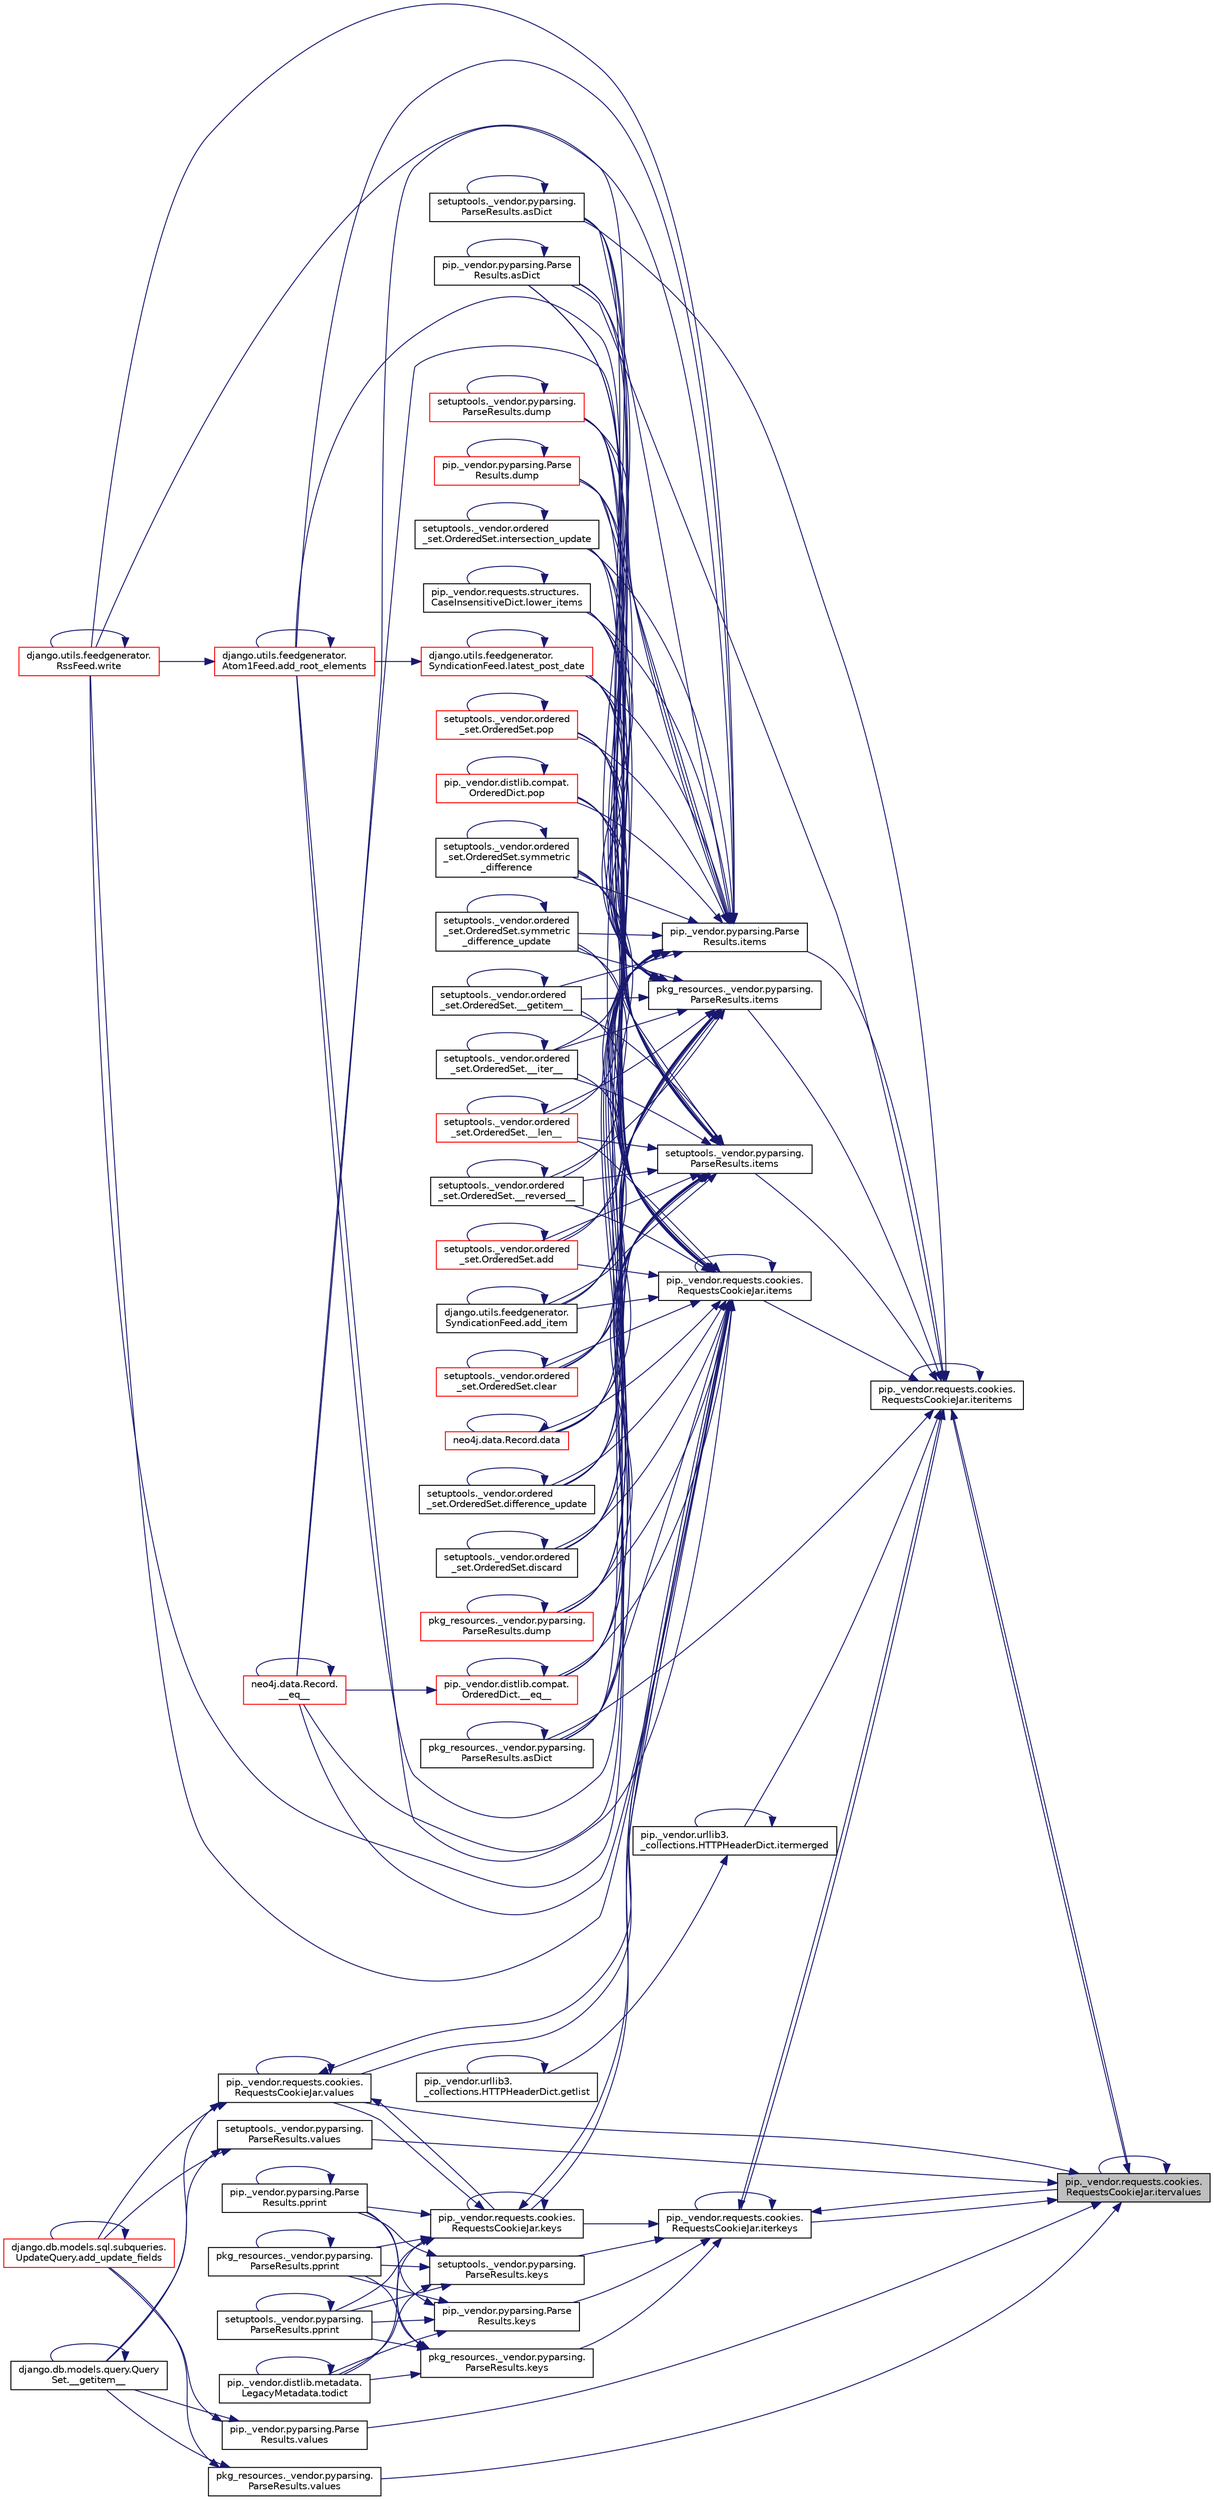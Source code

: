 digraph "pip._vendor.requests.cookies.RequestsCookieJar.itervalues"
{
 // LATEX_PDF_SIZE
  edge [fontname="Helvetica",fontsize="10",labelfontname="Helvetica",labelfontsize="10"];
  node [fontname="Helvetica",fontsize="10",shape=record];
  rankdir="RL";
  Node1 [label="pip._vendor.requests.cookies.\lRequestsCookieJar.itervalues",height=0.2,width=0.4,color="black", fillcolor="grey75", style="filled", fontcolor="black",tooltip=" "];
  Node1 -> Node2 [dir="back",color="midnightblue",fontsize="10",style="solid",fontname="Helvetica"];
  Node2 [label="pip._vendor.requests.cookies.\lRequestsCookieJar.iteritems",height=0.2,width=0.4,color="black", fillcolor="white", style="filled",URL="$d9/d08/classpip_1_1__vendor_1_1requests_1_1cookies_1_1_requests_cookie_jar.html#a4fdf3181e667a99344da4f476540ad1c",tooltip=" "];
  Node2 -> Node3 [dir="back",color="midnightblue",fontsize="10",style="solid",fontname="Helvetica"];
  Node3 [label="pip._vendor.pyparsing.Parse\lResults.asDict",height=0.2,width=0.4,color="black", fillcolor="white", style="filled",URL="$d3/d5b/classpip_1_1__vendor_1_1pyparsing_1_1_parse_results.html#a2a26c1c250002905345967e6cc0bd632",tooltip=" "];
  Node3 -> Node3 [dir="back",color="midnightblue",fontsize="10",style="solid",fontname="Helvetica"];
  Node2 -> Node4 [dir="back",color="midnightblue",fontsize="10",style="solid",fontname="Helvetica"];
  Node4 [label="pkg_resources._vendor.pyparsing.\lParseResults.asDict",height=0.2,width=0.4,color="black", fillcolor="white", style="filled",URL="$d3/d93/classpkg__resources_1_1__vendor_1_1pyparsing_1_1_parse_results.html#ab73f26af9e7cc95de6dbb0d54d7a81ba",tooltip=" "];
  Node4 -> Node4 [dir="back",color="midnightblue",fontsize="10",style="solid",fontname="Helvetica"];
  Node2 -> Node5 [dir="back",color="midnightblue",fontsize="10",style="solid",fontname="Helvetica"];
  Node5 [label="setuptools._vendor.pyparsing.\lParseResults.asDict",height=0.2,width=0.4,color="black", fillcolor="white", style="filled",URL="$df/d77/classsetuptools_1_1__vendor_1_1pyparsing_1_1_parse_results.html#aa94e10c70716802a5bd2d265bbaa2f65",tooltip=" "];
  Node5 -> Node5 [dir="back",color="midnightblue",fontsize="10",style="solid",fontname="Helvetica"];
  Node2 -> Node6 [dir="back",color="midnightblue",fontsize="10",style="solid",fontname="Helvetica"];
  Node6 [label="pip._vendor.pyparsing.Parse\lResults.items",height=0.2,width=0.4,color="black", fillcolor="white", style="filled",URL="$d3/d5b/classpip_1_1__vendor_1_1pyparsing_1_1_parse_results.html#a5e38a45b5f9f2ab7750435c9cc83e119",tooltip=" "];
  Node6 -> Node7 [dir="back",color="midnightblue",fontsize="10",style="solid",fontname="Helvetica"];
  Node7 [label="neo4j.data.Record.\l__eq__",height=0.2,width=0.4,color="red", fillcolor="white", style="filled",URL="$d8/da3/classneo4j_1_1data_1_1_record.html#a677599a593c35d675d8960d72462df9f",tooltip=" "];
  Node7 -> Node7 [dir="back",color="midnightblue",fontsize="10",style="solid",fontname="Helvetica"];
  Node6 -> Node493 [dir="back",color="midnightblue",fontsize="10",style="solid",fontname="Helvetica"];
  Node493 [label="pip._vendor.distlib.compat.\lOrderedDict.__eq__",height=0.2,width=0.4,color="red", fillcolor="white", style="filled",URL="$d8/dae/classpip_1_1__vendor_1_1distlib_1_1compat_1_1_ordered_dict.html#ae3489e81a223351378c9a41f93136439",tooltip=" "];
  Node493 -> Node7 [dir="back",color="midnightblue",fontsize="10",style="solid",fontname="Helvetica"];
  Node493 -> Node493 [dir="back",color="midnightblue",fontsize="10",style="solid",fontname="Helvetica"];
  Node6 -> Node16 [dir="back",color="midnightblue",fontsize="10",style="solid",fontname="Helvetica"];
  Node16 [label="setuptools._vendor.ordered\l_set.OrderedSet.__getitem__",height=0.2,width=0.4,color="black", fillcolor="white", style="filled",URL="$d0/d40/classsetuptools_1_1__vendor_1_1ordered__set_1_1_ordered_set.html#afa5d263824cc35374a0cf762672f68ae",tooltip=" "];
  Node16 -> Node16 [dir="back",color="midnightblue",fontsize="10",style="solid",fontname="Helvetica"];
  Node6 -> Node500 [dir="back",color="midnightblue",fontsize="10",style="solid",fontname="Helvetica"];
  Node500 [label="setuptools._vendor.ordered\l_set.OrderedSet.__iter__",height=0.2,width=0.4,color="black", fillcolor="white", style="filled",URL="$d0/d40/classsetuptools_1_1__vendor_1_1ordered__set_1_1_ordered_set.html#a3238ae7179a07f6e984b517f9ea91b33",tooltip=" "];
  Node500 -> Node500 [dir="back",color="midnightblue",fontsize="10",style="solid",fontname="Helvetica"];
  Node6 -> Node501 [dir="back",color="midnightblue",fontsize="10",style="solid",fontname="Helvetica"];
  Node501 [label="setuptools._vendor.ordered\l_set.OrderedSet.__len__",height=0.2,width=0.4,color="red", fillcolor="white", style="filled",URL="$d0/d40/classsetuptools_1_1__vendor_1_1ordered__set_1_1_ordered_set.html#a0e386977ecad62376c21292b091bdc6d",tooltip=" "];
  Node501 -> Node501 [dir="back",color="midnightblue",fontsize="10",style="solid",fontname="Helvetica"];
  Node6 -> Node503 [dir="back",color="midnightblue",fontsize="10",style="solid",fontname="Helvetica"];
  Node503 [label="setuptools._vendor.ordered\l_set.OrderedSet.__reversed__",height=0.2,width=0.4,color="black", fillcolor="white", style="filled",URL="$d0/d40/classsetuptools_1_1__vendor_1_1ordered__set_1_1_ordered_set.html#ac65bb1aa0efb9abd266b9b3b5befb95d",tooltip=" "];
  Node503 -> Node503 [dir="back",color="midnightblue",fontsize="10",style="solid",fontname="Helvetica"];
  Node6 -> Node504 [dir="back",color="midnightblue",fontsize="10",style="solid",fontname="Helvetica"];
  Node504 [label="setuptools._vendor.ordered\l_set.OrderedSet.add",height=0.2,width=0.4,color="red", fillcolor="white", style="filled",URL="$d0/d40/classsetuptools_1_1__vendor_1_1ordered__set_1_1_ordered_set.html#af53bf94a4162a3a93f25d7ccbe8bb7a2",tooltip=" "];
  Node504 -> Node504 [dir="back",color="midnightblue",fontsize="10",style="solid",fontname="Helvetica"];
  Node6 -> Node505 [dir="back",color="midnightblue",fontsize="10",style="solid",fontname="Helvetica"];
  Node505 [label="django.utils.feedgenerator.\lSyndicationFeed.add_item",height=0.2,width=0.4,color="black", fillcolor="white", style="filled",URL="$d7/dc3/classdjango_1_1utils_1_1feedgenerator_1_1_syndication_feed.html#a581b1cda4798116e5c961f20818edbb6",tooltip=" "];
  Node505 -> Node505 [dir="back",color="midnightblue",fontsize="10",style="solid",fontname="Helvetica"];
  Node6 -> Node506 [dir="back",color="midnightblue",fontsize="10",style="solid",fontname="Helvetica"];
  Node506 [label="django.utils.feedgenerator.\lAtom1Feed.add_root_elements",height=0.2,width=0.4,color="red", fillcolor="white", style="filled",URL="$d2/dc8/classdjango_1_1utils_1_1feedgenerator_1_1_atom1_feed.html#a3fb3c960923723e1eb0769332f4b7f17",tooltip=" "];
  Node506 -> Node506 [dir="back",color="midnightblue",fontsize="10",style="solid",fontname="Helvetica"];
  Node506 -> Node507 [dir="back",color="midnightblue",fontsize="10",style="solid",fontname="Helvetica"];
  Node507 [label="django.utils.feedgenerator.\lRssFeed.write",height=0.2,width=0.4,color="red", fillcolor="white", style="filled",URL="$d7/db3/classdjango_1_1utils_1_1feedgenerator_1_1_rss_feed.html#aa4949e5bd3c397a1a6ce7ce18979ec62",tooltip=" "];
  Node507 -> Node507 [dir="back",color="midnightblue",fontsize="10",style="solid",fontname="Helvetica"];
  Node6 -> Node3 [dir="back",color="midnightblue",fontsize="10",style="solid",fontname="Helvetica"];
  Node6 -> Node4 [dir="back",color="midnightblue",fontsize="10",style="solid",fontname="Helvetica"];
  Node6 -> Node5 [dir="back",color="midnightblue",fontsize="10",style="solid",fontname="Helvetica"];
  Node6 -> Node509 [dir="back",color="midnightblue",fontsize="10",style="solid",fontname="Helvetica"];
  Node509 [label="setuptools._vendor.ordered\l_set.OrderedSet.clear",height=0.2,width=0.4,color="red", fillcolor="white", style="filled",URL="$d0/d40/classsetuptools_1_1__vendor_1_1ordered__set_1_1_ordered_set.html#a8b928f1bac1c68eedf2efac951d28d51",tooltip=" "];
  Node509 -> Node509 [dir="back",color="midnightblue",fontsize="10",style="solid",fontname="Helvetica"];
  Node6 -> Node510 [dir="back",color="midnightblue",fontsize="10",style="solid",fontname="Helvetica"];
  Node510 [label="neo4j.data.Record.data",height=0.2,width=0.4,color="red", fillcolor="white", style="filled",URL="$d8/da3/classneo4j_1_1data_1_1_record.html#a24123084c9f60275847a4509076677bf",tooltip=" "];
  Node510 -> Node510 [dir="back",color="midnightblue",fontsize="10",style="solid",fontname="Helvetica"];
  Node6 -> Node576 [dir="back",color="midnightblue",fontsize="10",style="solid",fontname="Helvetica"];
  Node576 [label="setuptools._vendor.ordered\l_set.OrderedSet.difference_update",height=0.2,width=0.4,color="black", fillcolor="white", style="filled",URL="$d0/d40/classsetuptools_1_1__vendor_1_1ordered__set_1_1_ordered_set.html#a7d9d09bfb237ae7409570e6ad7c59f01",tooltip=" "];
  Node576 -> Node576 [dir="back",color="midnightblue",fontsize="10",style="solid",fontname="Helvetica"];
  Node6 -> Node577 [dir="back",color="midnightblue",fontsize="10",style="solid",fontname="Helvetica"];
  Node577 [label="setuptools._vendor.ordered\l_set.OrderedSet.discard",height=0.2,width=0.4,color="black", fillcolor="white", style="filled",URL="$d0/d40/classsetuptools_1_1__vendor_1_1ordered__set_1_1_ordered_set.html#aba1c2bb8144014dfad2f2d4872fe1337",tooltip=" "];
  Node577 -> Node577 [dir="back",color="midnightblue",fontsize="10",style="solid",fontname="Helvetica"];
  Node6 -> Node578 [dir="back",color="midnightblue",fontsize="10",style="solid",fontname="Helvetica"];
  Node578 [label="pkg_resources._vendor.pyparsing.\lParseResults.dump",height=0.2,width=0.4,color="red", fillcolor="white", style="filled",URL="$d3/d93/classpkg__resources_1_1__vendor_1_1pyparsing_1_1_parse_results.html#a8ef896f3757488f88d385652f96e7b1b",tooltip=" "];
  Node578 -> Node578 [dir="back",color="midnightblue",fontsize="10",style="solid",fontname="Helvetica"];
  Node6 -> Node582 [dir="back",color="midnightblue",fontsize="10",style="solid",fontname="Helvetica"];
  Node582 [label="setuptools._vendor.pyparsing.\lParseResults.dump",height=0.2,width=0.4,color="red", fillcolor="white", style="filled",URL="$df/d77/classsetuptools_1_1__vendor_1_1pyparsing_1_1_parse_results.html#a1a4a3dd9ab26677a709fdcbb2289da04",tooltip=" "];
  Node582 -> Node582 [dir="back",color="midnightblue",fontsize="10",style="solid",fontname="Helvetica"];
  Node6 -> Node584 [dir="back",color="midnightblue",fontsize="10",style="solid",fontname="Helvetica"];
  Node584 [label="pip._vendor.pyparsing.Parse\lResults.dump",height=0.2,width=0.4,color="red", fillcolor="white", style="filled",URL="$d3/d5b/classpip_1_1__vendor_1_1pyparsing_1_1_parse_results.html#a72363ec5208e922eae5732bf122c0480",tooltip=" "];
  Node584 -> Node584 [dir="back",color="midnightblue",fontsize="10",style="solid",fontname="Helvetica"];
  Node6 -> Node586 [dir="back",color="midnightblue",fontsize="10",style="solid",fontname="Helvetica"];
  Node586 [label="setuptools._vendor.ordered\l_set.OrderedSet.intersection_update",height=0.2,width=0.4,color="black", fillcolor="white", style="filled",URL="$d0/d40/classsetuptools_1_1__vendor_1_1ordered__set_1_1_ordered_set.html#aa74cb4ee0ea35a15b0e0db2f88d8b79d",tooltip=" "];
  Node586 -> Node586 [dir="back",color="midnightblue",fontsize="10",style="solid",fontname="Helvetica"];
  Node6 -> Node587 [dir="back",color="midnightblue",fontsize="10",style="solid",fontname="Helvetica"];
  Node587 [label="django.utils.feedgenerator.\lSyndicationFeed.latest_post_date",height=0.2,width=0.4,color="red", fillcolor="white", style="filled",URL="$d7/dc3/classdjango_1_1utils_1_1feedgenerator_1_1_syndication_feed.html#acb91f3a383f15b6ec997db8c443b440e",tooltip=" "];
  Node587 -> Node506 [dir="back",color="midnightblue",fontsize="10",style="solid",fontname="Helvetica"];
  Node587 -> Node587 [dir="back",color="midnightblue",fontsize="10",style="solid",fontname="Helvetica"];
  Node6 -> Node589 [dir="back",color="midnightblue",fontsize="10",style="solid",fontname="Helvetica"];
  Node589 [label="pip._vendor.requests.structures.\lCaseInsensitiveDict.lower_items",height=0.2,width=0.4,color="black", fillcolor="white", style="filled",URL="$d3/de3/classpip_1_1__vendor_1_1requests_1_1structures_1_1_case_insensitive_dict.html#ac97d90e15e0694b54a675b57bcfaac62",tooltip=" "];
  Node589 -> Node589 [dir="back",color="midnightblue",fontsize="10",style="solid",fontname="Helvetica"];
  Node6 -> Node590 [dir="back",color="midnightblue",fontsize="10",style="solid",fontname="Helvetica"];
  Node590 [label="setuptools._vendor.ordered\l_set.OrderedSet.pop",height=0.2,width=0.4,color="red", fillcolor="white", style="filled",URL="$d0/d40/classsetuptools_1_1__vendor_1_1ordered__set_1_1_ordered_set.html#a2c082ff6ec71d46b9bfc294323720611",tooltip=" "];
  Node590 -> Node590 [dir="back",color="midnightblue",fontsize="10",style="solid",fontname="Helvetica"];
  Node6 -> Node591 [dir="back",color="midnightblue",fontsize="10",style="solid",fontname="Helvetica"];
  Node591 [label="pip._vendor.distlib.compat.\lOrderedDict.pop",height=0.2,width=0.4,color="red", fillcolor="white", style="filled",URL="$d8/dae/classpip_1_1__vendor_1_1distlib_1_1compat_1_1_ordered_dict.html#ae316e3827116112c73a1817614580875",tooltip=" "];
  Node591 -> Node591 [dir="back",color="midnightblue",fontsize="10",style="solid",fontname="Helvetica"];
  Node6 -> Node593 [dir="back",color="midnightblue",fontsize="10",style="solid",fontname="Helvetica"];
  Node593 [label="setuptools._vendor.ordered\l_set.OrderedSet.symmetric\l_difference",height=0.2,width=0.4,color="black", fillcolor="white", style="filled",URL="$d0/d40/classsetuptools_1_1__vendor_1_1ordered__set_1_1_ordered_set.html#a3cb605fe96c3dd88b27099de9ac919d4",tooltip=" "];
  Node593 -> Node593 [dir="back",color="midnightblue",fontsize="10",style="solid",fontname="Helvetica"];
  Node6 -> Node594 [dir="back",color="midnightblue",fontsize="10",style="solid",fontname="Helvetica"];
  Node594 [label="setuptools._vendor.ordered\l_set.OrderedSet.symmetric\l_difference_update",height=0.2,width=0.4,color="black", fillcolor="white", style="filled",URL="$d0/d40/classsetuptools_1_1__vendor_1_1ordered__set_1_1_ordered_set.html#a52a023f956d56fc4cead0069a91e4e1a",tooltip=" "];
  Node594 -> Node594 [dir="back",color="midnightblue",fontsize="10",style="solid",fontname="Helvetica"];
  Node6 -> Node507 [dir="back",color="midnightblue",fontsize="10",style="solid",fontname="Helvetica"];
  Node2 -> Node679 [dir="back",color="midnightblue",fontsize="10",style="solid",fontname="Helvetica"];
  Node679 [label="pip._vendor.requests.cookies.\lRequestsCookieJar.items",height=0.2,width=0.4,color="black", fillcolor="white", style="filled",URL="$d9/d08/classpip_1_1__vendor_1_1requests_1_1cookies_1_1_requests_cookie_jar.html#a16943d14660f257b695673e38162c0f7",tooltip=" "];
  Node679 -> Node7 [dir="back",color="midnightblue",fontsize="10",style="solid",fontname="Helvetica"];
  Node679 -> Node493 [dir="back",color="midnightblue",fontsize="10",style="solid",fontname="Helvetica"];
  Node679 -> Node16 [dir="back",color="midnightblue",fontsize="10",style="solid",fontname="Helvetica"];
  Node679 -> Node500 [dir="back",color="midnightblue",fontsize="10",style="solid",fontname="Helvetica"];
  Node679 -> Node501 [dir="back",color="midnightblue",fontsize="10",style="solid",fontname="Helvetica"];
  Node679 -> Node503 [dir="back",color="midnightblue",fontsize="10",style="solid",fontname="Helvetica"];
  Node679 -> Node504 [dir="back",color="midnightblue",fontsize="10",style="solid",fontname="Helvetica"];
  Node679 -> Node505 [dir="back",color="midnightblue",fontsize="10",style="solid",fontname="Helvetica"];
  Node679 -> Node506 [dir="back",color="midnightblue",fontsize="10",style="solid",fontname="Helvetica"];
  Node679 -> Node3 [dir="back",color="midnightblue",fontsize="10",style="solid",fontname="Helvetica"];
  Node679 -> Node4 [dir="back",color="midnightblue",fontsize="10",style="solid",fontname="Helvetica"];
  Node679 -> Node5 [dir="back",color="midnightblue",fontsize="10",style="solid",fontname="Helvetica"];
  Node679 -> Node509 [dir="back",color="midnightblue",fontsize="10",style="solid",fontname="Helvetica"];
  Node679 -> Node510 [dir="back",color="midnightblue",fontsize="10",style="solid",fontname="Helvetica"];
  Node679 -> Node576 [dir="back",color="midnightblue",fontsize="10",style="solid",fontname="Helvetica"];
  Node679 -> Node577 [dir="back",color="midnightblue",fontsize="10",style="solid",fontname="Helvetica"];
  Node679 -> Node578 [dir="back",color="midnightblue",fontsize="10",style="solid",fontname="Helvetica"];
  Node679 -> Node582 [dir="back",color="midnightblue",fontsize="10",style="solid",fontname="Helvetica"];
  Node679 -> Node584 [dir="back",color="midnightblue",fontsize="10",style="solid",fontname="Helvetica"];
  Node679 -> Node586 [dir="back",color="midnightblue",fontsize="10",style="solid",fontname="Helvetica"];
  Node679 -> Node679 [dir="back",color="midnightblue",fontsize="10",style="solid",fontname="Helvetica"];
  Node679 -> Node680 [dir="back",color="midnightblue",fontsize="10",style="solid",fontname="Helvetica"];
  Node680 [label="pip._vendor.requests.cookies.\lRequestsCookieJar.keys",height=0.2,width=0.4,color="black", fillcolor="white", style="filled",URL="$d9/d08/classpip_1_1__vendor_1_1requests_1_1cookies_1_1_requests_cookie_jar.html#a356a2e63096d6709bc43973d389208d3",tooltip=" "];
  Node680 -> Node679 [dir="back",color="midnightblue",fontsize="10",style="solid",fontname="Helvetica"];
  Node680 -> Node680 [dir="back",color="midnightblue",fontsize="10",style="solid",fontname="Helvetica"];
  Node680 -> Node681 [dir="back",color="midnightblue",fontsize="10",style="solid",fontname="Helvetica"];
  Node681 [label="pip._vendor.pyparsing.Parse\lResults.pprint",height=0.2,width=0.4,color="black", fillcolor="white", style="filled",URL="$d3/d5b/classpip_1_1__vendor_1_1pyparsing_1_1_parse_results.html#a1f6974ac9cf4819285440690c60e906d",tooltip=" "];
  Node681 -> Node681 [dir="back",color="midnightblue",fontsize="10",style="solid",fontname="Helvetica"];
  Node680 -> Node682 [dir="back",color="midnightblue",fontsize="10",style="solid",fontname="Helvetica"];
  Node682 [label="pkg_resources._vendor.pyparsing.\lParseResults.pprint",height=0.2,width=0.4,color="black", fillcolor="white", style="filled",URL="$d3/d93/classpkg__resources_1_1__vendor_1_1pyparsing_1_1_parse_results.html#a28f4fe2bd68aa375b65895376aac54dc",tooltip=" "];
  Node682 -> Node682 [dir="back",color="midnightblue",fontsize="10",style="solid",fontname="Helvetica"];
  Node680 -> Node683 [dir="back",color="midnightblue",fontsize="10",style="solid",fontname="Helvetica"];
  Node683 [label="setuptools._vendor.pyparsing.\lParseResults.pprint",height=0.2,width=0.4,color="black", fillcolor="white", style="filled",URL="$df/d77/classsetuptools_1_1__vendor_1_1pyparsing_1_1_parse_results.html#a6e2b65f5995958a5ca7a9c14faf7ddc5",tooltip=" "];
  Node683 -> Node683 [dir="back",color="midnightblue",fontsize="10",style="solid",fontname="Helvetica"];
  Node680 -> Node684 [dir="back",color="midnightblue",fontsize="10",style="solid",fontname="Helvetica"];
  Node684 [label="pip._vendor.distlib.metadata.\lLegacyMetadata.todict",height=0.2,width=0.4,color="black", fillcolor="white", style="filled",URL="$d3/dc5/classpip_1_1__vendor_1_1distlib_1_1metadata_1_1_legacy_metadata.html#a536602a48821bb0182c5425f86f1116d",tooltip=" "];
  Node684 -> Node684 [dir="back",color="midnightblue",fontsize="10",style="solid",fontname="Helvetica"];
  Node680 -> Node685 [dir="back",color="midnightblue",fontsize="10",style="solid",fontname="Helvetica"];
  Node685 [label="pip._vendor.requests.cookies.\lRequestsCookieJar.values",height=0.2,width=0.4,color="black", fillcolor="white", style="filled",URL="$d9/d08/classpip_1_1__vendor_1_1requests_1_1cookies_1_1_requests_cookie_jar.html#ab1664c19386b98ad1335989e85f40ce0",tooltip=" "];
  Node685 -> Node600 [dir="back",color="midnightblue",fontsize="10",style="solid",fontname="Helvetica"];
  Node600 [label="django.db.models.query.Query\lSet.__getitem__",height=0.2,width=0.4,color="black", fillcolor="white", style="filled",URL="$dd/d94/classdjango_1_1db_1_1models_1_1query_1_1_query_set.html#a4347b645353b4c67495440206730581d",tooltip=" "];
  Node600 -> Node600 [dir="back",color="midnightblue",fontsize="10",style="solid",fontname="Helvetica"];
  Node685 -> Node601 [dir="back",color="midnightblue",fontsize="10",style="solid",fontname="Helvetica"];
  Node601 [label="django.db.models.sql.subqueries.\lUpdateQuery.add_update_fields",height=0.2,width=0.4,color="red", fillcolor="white", style="filled",URL="$d5/de4/classdjango_1_1db_1_1models_1_1sql_1_1subqueries_1_1_update_query.html#a0c20d6a9cccb46b1d1b6b455f73caff7",tooltip=" "];
  Node601 -> Node601 [dir="back",color="midnightblue",fontsize="10",style="solid",fontname="Helvetica"];
  Node685 -> Node679 [dir="back",color="midnightblue",fontsize="10",style="solid",fontname="Helvetica"];
  Node685 -> Node680 [dir="back",color="midnightblue",fontsize="10",style="solid",fontname="Helvetica"];
  Node685 -> Node685 [dir="back",color="midnightblue",fontsize="10",style="solid",fontname="Helvetica"];
  Node679 -> Node587 [dir="back",color="midnightblue",fontsize="10",style="solid",fontname="Helvetica"];
  Node679 -> Node589 [dir="back",color="midnightblue",fontsize="10",style="solid",fontname="Helvetica"];
  Node679 -> Node590 [dir="back",color="midnightblue",fontsize="10",style="solid",fontname="Helvetica"];
  Node679 -> Node591 [dir="back",color="midnightblue",fontsize="10",style="solid",fontname="Helvetica"];
  Node679 -> Node593 [dir="back",color="midnightblue",fontsize="10",style="solid",fontname="Helvetica"];
  Node679 -> Node594 [dir="back",color="midnightblue",fontsize="10",style="solid",fontname="Helvetica"];
  Node679 -> Node685 [dir="back",color="midnightblue",fontsize="10",style="solid",fontname="Helvetica"];
  Node679 -> Node507 [dir="back",color="midnightblue",fontsize="10",style="solid",fontname="Helvetica"];
  Node2 -> Node686 [dir="back",color="midnightblue",fontsize="10",style="solid",fontname="Helvetica"];
  Node686 [label="pkg_resources._vendor.pyparsing.\lParseResults.items",height=0.2,width=0.4,color="black", fillcolor="white", style="filled",URL="$d3/d93/classpkg__resources_1_1__vendor_1_1pyparsing_1_1_parse_results.html#aceab5058e66fab6b91ecb9c1c5044797",tooltip=" "];
  Node686 -> Node7 [dir="back",color="midnightblue",fontsize="10",style="solid",fontname="Helvetica"];
  Node686 -> Node493 [dir="back",color="midnightblue",fontsize="10",style="solid",fontname="Helvetica"];
  Node686 -> Node16 [dir="back",color="midnightblue",fontsize="10",style="solid",fontname="Helvetica"];
  Node686 -> Node500 [dir="back",color="midnightblue",fontsize="10",style="solid",fontname="Helvetica"];
  Node686 -> Node501 [dir="back",color="midnightblue",fontsize="10",style="solid",fontname="Helvetica"];
  Node686 -> Node503 [dir="back",color="midnightblue",fontsize="10",style="solid",fontname="Helvetica"];
  Node686 -> Node504 [dir="back",color="midnightblue",fontsize="10",style="solid",fontname="Helvetica"];
  Node686 -> Node505 [dir="back",color="midnightblue",fontsize="10",style="solid",fontname="Helvetica"];
  Node686 -> Node506 [dir="back",color="midnightblue",fontsize="10",style="solid",fontname="Helvetica"];
  Node686 -> Node3 [dir="back",color="midnightblue",fontsize="10",style="solid",fontname="Helvetica"];
  Node686 -> Node4 [dir="back",color="midnightblue",fontsize="10",style="solid",fontname="Helvetica"];
  Node686 -> Node5 [dir="back",color="midnightblue",fontsize="10",style="solid",fontname="Helvetica"];
  Node686 -> Node509 [dir="back",color="midnightblue",fontsize="10",style="solid",fontname="Helvetica"];
  Node686 -> Node510 [dir="back",color="midnightblue",fontsize="10",style="solid",fontname="Helvetica"];
  Node686 -> Node576 [dir="back",color="midnightblue",fontsize="10",style="solid",fontname="Helvetica"];
  Node686 -> Node577 [dir="back",color="midnightblue",fontsize="10",style="solid",fontname="Helvetica"];
  Node686 -> Node578 [dir="back",color="midnightblue",fontsize="10",style="solid",fontname="Helvetica"];
  Node686 -> Node582 [dir="back",color="midnightblue",fontsize="10",style="solid",fontname="Helvetica"];
  Node686 -> Node584 [dir="back",color="midnightblue",fontsize="10",style="solid",fontname="Helvetica"];
  Node686 -> Node586 [dir="back",color="midnightblue",fontsize="10",style="solid",fontname="Helvetica"];
  Node686 -> Node587 [dir="back",color="midnightblue",fontsize="10",style="solid",fontname="Helvetica"];
  Node686 -> Node589 [dir="back",color="midnightblue",fontsize="10",style="solid",fontname="Helvetica"];
  Node686 -> Node590 [dir="back",color="midnightblue",fontsize="10",style="solid",fontname="Helvetica"];
  Node686 -> Node591 [dir="back",color="midnightblue",fontsize="10",style="solid",fontname="Helvetica"];
  Node686 -> Node593 [dir="back",color="midnightblue",fontsize="10",style="solid",fontname="Helvetica"];
  Node686 -> Node594 [dir="back",color="midnightblue",fontsize="10",style="solid",fontname="Helvetica"];
  Node686 -> Node507 [dir="back",color="midnightblue",fontsize="10",style="solid",fontname="Helvetica"];
  Node2 -> Node687 [dir="back",color="midnightblue",fontsize="10",style="solid",fontname="Helvetica"];
  Node687 [label="setuptools._vendor.pyparsing.\lParseResults.items",height=0.2,width=0.4,color="black", fillcolor="white", style="filled",URL="$df/d77/classsetuptools_1_1__vendor_1_1pyparsing_1_1_parse_results.html#a6b2179c3bd82a9570a615a71d2f90fdb",tooltip=" "];
  Node687 -> Node7 [dir="back",color="midnightblue",fontsize="10",style="solid",fontname="Helvetica"];
  Node687 -> Node493 [dir="back",color="midnightblue",fontsize="10",style="solid",fontname="Helvetica"];
  Node687 -> Node16 [dir="back",color="midnightblue",fontsize="10",style="solid",fontname="Helvetica"];
  Node687 -> Node500 [dir="back",color="midnightblue",fontsize="10",style="solid",fontname="Helvetica"];
  Node687 -> Node501 [dir="back",color="midnightblue",fontsize="10",style="solid",fontname="Helvetica"];
  Node687 -> Node503 [dir="back",color="midnightblue",fontsize="10",style="solid",fontname="Helvetica"];
  Node687 -> Node504 [dir="back",color="midnightblue",fontsize="10",style="solid",fontname="Helvetica"];
  Node687 -> Node505 [dir="back",color="midnightblue",fontsize="10",style="solid",fontname="Helvetica"];
  Node687 -> Node506 [dir="back",color="midnightblue",fontsize="10",style="solid",fontname="Helvetica"];
  Node687 -> Node3 [dir="back",color="midnightblue",fontsize="10",style="solid",fontname="Helvetica"];
  Node687 -> Node4 [dir="back",color="midnightblue",fontsize="10",style="solid",fontname="Helvetica"];
  Node687 -> Node5 [dir="back",color="midnightblue",fontsize="10",style="solid",fontname="Helvetica"];
  Node687 -> Node509 [dir="back",color="midnightblue",fontsize="10",style="solid",fontname="Helvetica"];
  Node687 -> Node510 [dir="back",color="midnightblue",fontsize="10",style="solid",fontname="Helvetica"];
  Node687 -> Node576 [dir="back",color="midnightblue",fontsize="10",style="solid",fontname="Helvetica"];
  Node687 -> Node577 [dir="back",color="midnightblue",fontsize="10",style="solid",fontname="Helvetica"];
  Node687 -> Node578 [dir="back",color="midnightblue",fontsize="10",style="solid",fontname="Helvetica"];
  Node687 -> Node582 [dir="back",color="midnightblue",fontsize="10",style="solid",fontname="Helvetica"];
  Node687 -> Node584 [dir="back",color="midnightblue",fontsize="10",style="solid",fontname="Helvetica"];
  Node687 -> Node586 [dir="back",color="midnightblue",fontsize="10",style="solid",fontname="Helvetica"];
  Node687 -> Node587 [dir="back",color="midnightblue",fontsize="10",style="solid",fontname="Helvetica"];
  Node687 -> Node589 [dir="back",color="midnightblue",fontsize="10",style="solid",fontname="Helvetica"];
  Node687 -> Node590 [dir="back",color="midnightblue",fontsize="10",style="solid",fontname="Helvetica"];
  Node687 -> Node591 [dir="back",color="midnightblue",fontsize="10",style="solid",fontname="Helvetica"];
  Node687 -> Node593 [dir="back",color="midnightblue",fontsize="10",style="solid",fontname="Helvetica"];
  Node687 -> Node594 [dir="back",color="midnightblue",fontsize="10",style="solid",fontname="Helvetica"];
  Node687 -> Node507 [dir="back",color="midnightblue",fontsize="10",style="solid",fontname="Helvetica"];
  Node2 -> Node2 [dir="back",color="midnightblue",fontsize="10",style="solid",fontname="Helvetica"];
  Node2 -> Node688 [dir="back",color="midnightblue",fontsize="10",style="solid",fontname="Helvetica"];
  Node688 [label="pip._vendor.requests.cookies.\lRequestsCookieJar.iterkeys",height=0.2,width=0.4,color="black", fillcolor="white", style="filled",URL="$d9/d08/classpip_1_1__vendor_1_1requests_1_1cookies_1_1_requests_cookie_jar.html#a7844c31a11df29b737f6d2899743abaa",tooltip=" "];
  Node688 -> Node2 [dir="back",color="midnightblue",fontsize="10",style="solid",fontname="Helvetica"];
  Node688 -> Node688 [dir="back",color="midnightblue",fontsize="10",style="solid",fontname="Helvetica"];
  Node688 -> Node1 [dir="back",color="midnightblue",fontsize="10",style="solid",fontname="Helvetica"];
  Node688 -> Node689 [dir="back",color="midnightblue",fontsize="10",style="solid",fontname="Helvetica"];
  Node689 [label="pip._vendor.pyparsing.Parse\lResults.keys",height=0.2,width=0.4,color="black", fillcolor="white", style="filled",URL="$d3/d5b/classpip_1_1__vendor_1_1pyparsing_1_1_parse_results.html#ad1d51ac1224e1ef56c735c9a68fc2e9a",tooltip=" "];
  Node689 -> Node681 [dir="back",color="midnightblue",fontsize="10",style="solid",fontname="Helvetica"];
  Node689 -> Node682 [dir="back",color="midnightblue",fontsize="10",style="solid",fontname="Helvetica"];
  Node689 -> Node683 [dir="back",color="midnightblue",fontsize="10",style="solid",fontname="Helvetica"];
  Node689 -> Node684 [dir="back",color="midnightblue",fontsize="10",style="solid",fontname="Helvetica"];
  Node688 -> Node680 [dir="back",color="midnightblue",fontsize="10",style="solid",fontname="Helvetica"];
  Node688 -> Node690 [dir="back",color="midnightblue",fontsize="10",style="solid",fontname="Helvetica"];
  Node690 [label="pkg_resources._vendor.pyparsing.\lParseResults.keys",height=0.2,width=0.4,color="black", fillcolor="white", style="filled",URL="$d3/d93/classpkg__resources_1_1__vendor_1_1pyparsing_1_1_parse_results.html#adce91baa521007960c328ffa639d5974",tooltip=" "];
  Node690 -> Node681 [dir="back",color="midnightblue",fontsize="10",style="solid",fontname="Helvetica"];
  Node690 -> Node682 [dir="back",color="midnightblue",fontsize="10",style="solid",fontname="Helvetica"];
  Node690 -> Node683 [dir="back",color="midnightblue",fontsize="10",style="solid",fontname="Helvetica"];
  Node690 -> Node684 [dir="back",color="midnightblue",fontsize="10",style="solid",fontname="Helvetica"];
  Node688 -> Node691 [dir="back",color="midnightblue",fontsize="10",style="solid",fontname="Helvetica"];
  Node691 [label="setuptools._vendor.pyparsing.\lParseResults.keys",height=0.2,width=0.4,color="black", fillcolor="white", style="filled",URL="$df/d77/classsetuptools_1_1__vendor_1_1pyparsing_1_1_parse_results.html#afe6765f5f4372b21e973fb235bdd179c",tooltip=" "];
  Node691 -> Node681 [dir="back",color="midnightblue",fontsize="10",style="solid",fontname="Helvetica"];
  Node691 -> Node682 [dir="back",color="midnightblue",fontsize="10",style="solid",fontname="Helvetica"];
  Node691 -> Node683 [dir="back",color="midnightblue",fontsize="10",style="solid",fontname="Helvetica"];
  Node691 -> Node684 [dir="back",color="midnightblue",fontsize="10",style="solid",fontname="Helvetica"];
  Node2 -> Node692 [dir="back",color="midnightblue",fontsize="10",style="solid",fontname="Helvetica"];
  Node692 [label="pip._vendor.urllib3.\l_collections.HTTPHeaderDict.itermerged",height=0.2,width=0.4,color="black", fillcolor="white", style="filled",URL="$d8/dc7/classpip_1_1__vendor_1_1urllib3_1_1__collections_1_1_h_t_t_p_header_dict.html#aec114d6a14004fde2823e48ea4c420b0",tooltip=" "];
  Node692 -> Node693 [dir="back",color="midnightblue",fontsize="10",style="solid",fontname="Helvetica"];
  Node693 [label="pip._vendor.urllib3.\l_collections.HTTPHeaderDict.getlist",height=0.2,width=0.4,color="black", fillcolor="white", style="filled",URL="$d8/dc7/classpip_1_1__vendor_1_1urllib3_1_1__collections_1_1_h_t_t_p_header_dict.html#ab554610e20a55090fb766d864da8ac4b",tooltip=" "];
  Node693 -> Node693 [dir="back",color="midnightblue",fontsize="10",style="solid",fontname="Helvetica"];
  Node692 -> Node692 [dir="back",color="midnightblue",fontsize="10",style="solid",fontname="Helvetica"];
  Node2 -> Node1 [dir="back",color="midnightblue",fontsize="10",style="solid",fontname="Helvetica"];
  Node1 -> Node688 [dir="back",color="midnightblue",fontsize="10",style="solid",fontname="Helvetica"];
  Node1 -> Node1 [dir="back",color="midnightblue",fontsize="10",style="solid",fontname="Helvetica"];
  Node1 -> Node694 [dir="back",color="midnightblue",fontsize="10",style="solid",fontname="Helvetica"];
  Node694 [label="pip._vendor.pyparsing.Parse\lResults.values",height=0.2,width=0.4,color="black", fillcolor="white", style="filled",URL="$d3/d5b/classpip_1_1__vendor_1_1pyparsing_1_1_parse_results.html#aadf8bd3b43b8adad0b8aa9f4a4ea1041",tooltip=" "];
  Node694 -> Node600 [dir="back",color="midnightblue",fontsize="10",style="solid",fontname="Helvetica"];
  Node694 -> Node601 [dir="back",color="midnightblue",fontsize="10",style="solid",fontname="Helvetica"];
  Node1 -> Node685 [dir="back",color="midnightblue",fontsize="10",style="solid",fontname="Helvetica"];
  Node1 -> Node695 [dir="back",color="midnightblue",fontsize="10",style="solid",fontname="Helvetica"];
  Node695 [label="pkg_resources._vendor.pyparsing.\lParseResults.values",height=0.2,width=0.4,color="black", fillcolor="white", style="filled",URL="$d3/d93/classpkg__resources_1_1__vendor_1_1pyparsing_1_1_parse_results.html#afb27b1e16010219f2a19c5605f5f1163",tooltip=" "];
  Node695 -> Node600 [dir="back",color="midnightblue",fontsize="10",style="solid",fontname="Helvetica"];
  Node695 -> Node601 [dir="back",color="midnightblue",fontsize="10",style="solid",fontname="Helvetica"];
  Node1 -> Node696 [dir="back",color="midnightblue",fontsize="10",style="solid",fontname="Helvetica"];
  Node696 [label="setuptools._vendor.pyparsing.\lParseResults.values",height=0.2,width=0.4,color="black", fillcolor="white", style="filled",URL="$df/d77/classsetuptools_1_1__vendor_1_1pyparsing_1_1_parse_results.html#afdbaeb8462d5a1d91956b9e25adcff0b",tooltip=" "];
  Node696 -> Node600 [dir="back",color="midnightblue",fontsize="10",style="solid",fontname="Helvetica"];
  Node696 -> Node601 [dir="back",color="midnightblue",fontsize="10",style="solid",fontname="Helvetica"];
}
